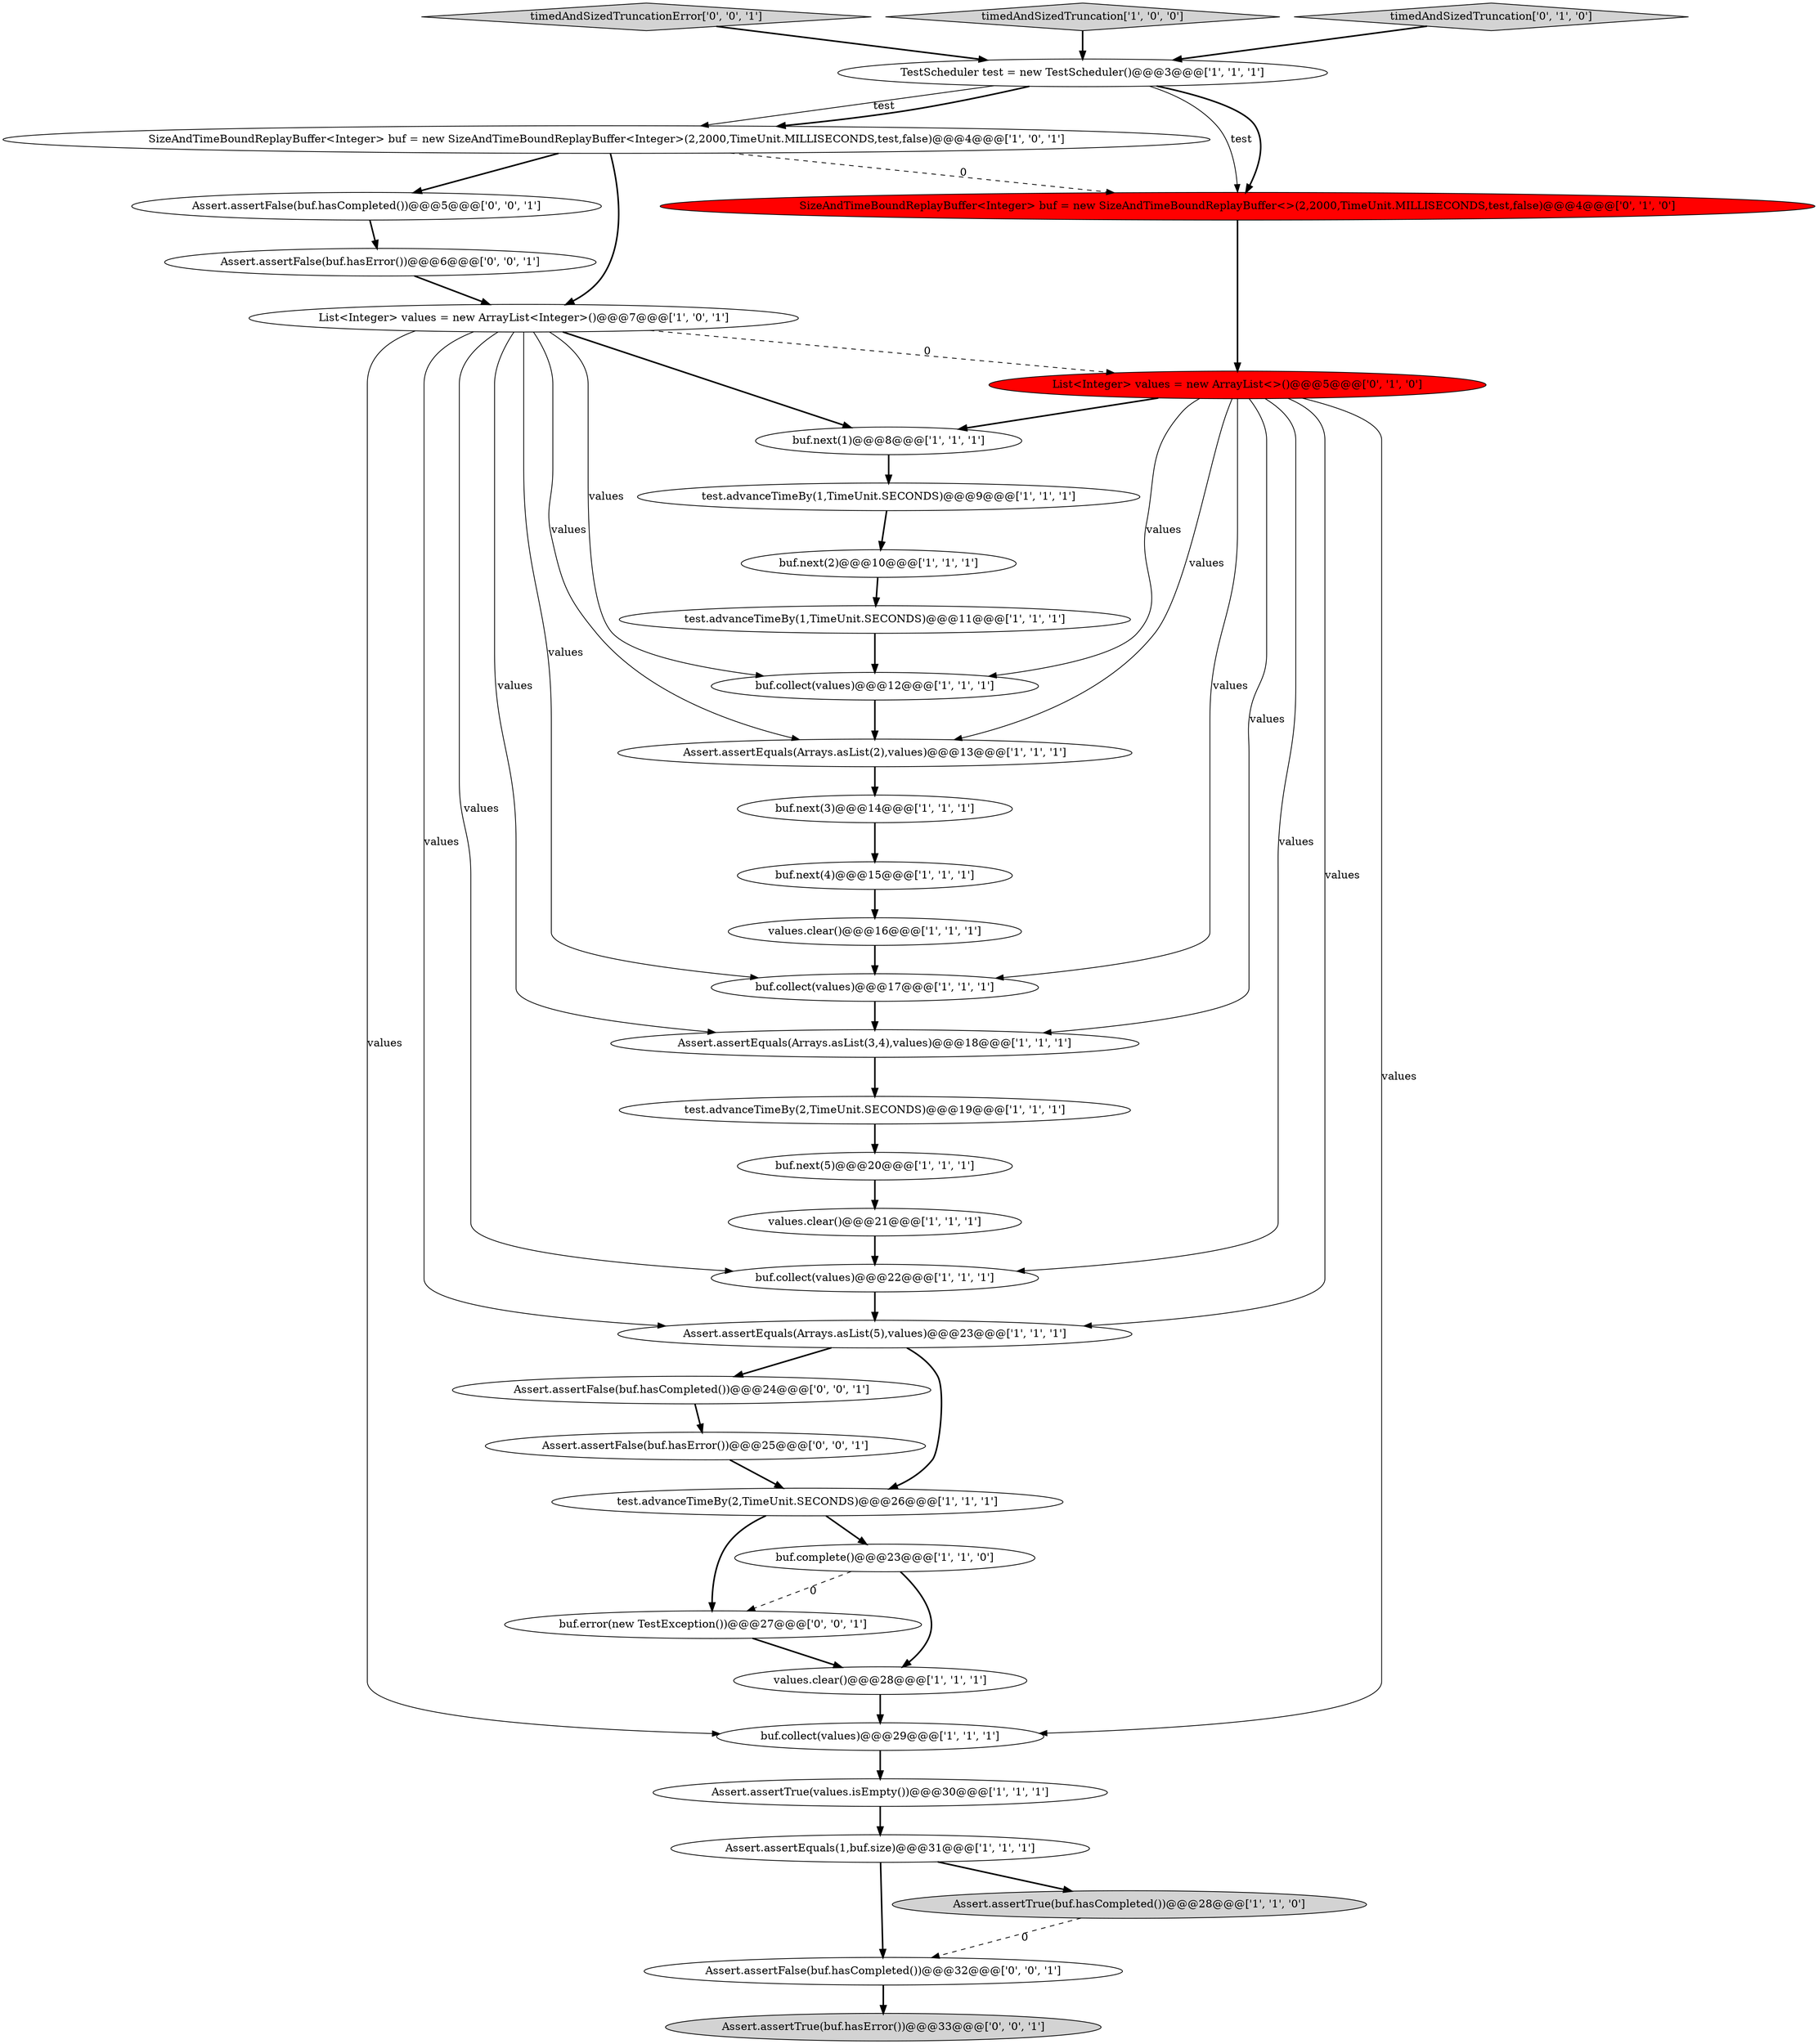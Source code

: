 digraph {
29 [style = filled, label = "SizeAndTimeBoundReplayBuffer<Integer> buf = new SizeAndTimeBoundReplayBuffer<>(2,2000,TimeUnit.MILLISECONDS,test,false)@@@4@@@['0', '1', '0']", fillcolor = red, shape = ellipse image = "AAA1AAABBB2BBB"];
26 [style = filled, label = "buf.next(1)@@@8@@@['1', '1', '1']", fillcolor = white, shape = ellipse image = "AAA0AAABBB1BBB"];
31 [style = filled, label = "Assert.assertFalse(buf.hasCompleted())@@@5@@@['0', '0', '1']", fillcolor = white, shape = ellipse image = "AAA0AAABBB3BBB"];
24 [style = filled, label = "Assert.assertEquals(Arrays.asList(3,4),values)@@@18@@@['1', '1', '1']", fillcolor = white, shape = ellipse image = "AAA0AAABBB1BBB"];
23 [style = filled, label = "List<Integer> values = new ArrayList<Integer>()@@@7@@@['1', '0', '1']", fillcolor = white, shape = ellipse image = "AAA0AAABBB1BBB"];
19 [style = filled, label = "buf.next(2)@@@10@@@['1', '1', '1']", fillcolor = white, shape = ellipse image = "AAA0AAABBB1BBB"];
7 [style = filled, label = "buf.collect(values)@@@17@@@['1', '1', '1']", fillcolor = white, shape = ellipse image = "AAA0AAABBB1BBB"];
15 [style = filled, label = "test.advanceTimeBy(2,TimeUnit.SECONDS)@@@19@@@['1', '1', '1']", fillcolor = white, shape = ellipse image = "AAA0AAABBB1BBB"];
22 [style = filled, label = "Assert.assertTrue(values.isEmpty())@@@30@@@['1', '1', '1']", fillcolor = white, shape = ellipse image = "AAA0AAABBB1BBB"];
17 [style = filled, label = "buf.next(3)@@@14@@@['1', '1', '1']", fillcolor = white, shape = ellipse image = "AAA0AAABBB1BBB"];
9 [style = filled, label = "Assert.assertEquals(1,buf.size)@@@31@@@['1', '1', '1']", fillcolor = white, shape = ellipse image = "AAA0AAABBB1BBB"];
32 [style = filled, label = "timedAndSizedTruncationError['0', '0', '1']", fillcolor = lightgray, shape = diamond image = "AAA0AAABBB3BBB"];
5 [style = filled, label = "buf.collect(values)@@@22@@@['1', '1', '1']", fillcolor = white, shape = ellipse image = "AAA0AAABBB1BBB"];
20 [style = filled, label = "timedAndSizedTruncation['1', '0', '0']", fillcolor = lightgray, shape = diamond image = "AAA0AAABBB1BBB"];
21 [style = filled, label = "values.clear()@@@28@@@['1', '1', '1']", fillcolor = white, shape = ellipse image = "AAA0AAABBB1BBB"];
2 [style = filled, label = "buf.collect(values)@@@29@@@['1', '1', '1']", fillcolor = white, shape = ellipse image = "AAA0AAABBB1BBB"];
30 [style = filled, label = "Assert.assertFalse(buf.hasError())@@@6@@@['0', '0', '1']", fillcolor = white, shape = ellipse image = "AAA0AAABBB3BBB"];
3 [style = filled, label = "buf.collect(values)@@@12@@@['1', '1', '1']", fillcolor = white, shape = ellipse image = "AAA0AAABBB1BBB"];
18 [style = filled, label = "test.advanceTimeBy(1,TimeUnit.SECONDS)@@@11@@@['1', '1', '1']", fillcolor = white, shape = ellipse image = "AAA0AAABBB1BBB"];
27 [style = filled, label = "timedAndSizedTruncation['0', '1', '0']", fillcolor = lightgray, shape = diamond image = "AAA0AAABBB2BBB"];
4 [style = filled, label = "buf.next(4)@@@15@@@['1', '1', '1']", fillcolor = white, shape = ellipse image = "AAA0AAABBB1BBB"];
0 [style = filled, label = "SizeAndTimeBoundReplayBuffer<Integer> buf = new SizeAndTimeBoundReplayBuffer<Integer>(2,2000,TimeUnit.MILLISECONDS,test,false)@@@4@@@['1', '0', '1']", fillcolor = white, shape = ellipse image = "AAA0AAABBB1BBB"];
33 [style = filled, label = "Assert.assertFalse(buf.hasCompleted())@@@24@@@['0', '0', '1']", fillcolor = white, shape = ellipse image = "AAA0AAABBB3BBB"];
6 [style = filled, label = "values.clear()@@@16@@@['1', '1', '1']", fillcolor = white, shape = ellipse image = "AAA0AAABBB1BBB"];
10 [style = filled, label = "Assert.assertEquals(Arrays.asList(2),values)@@@13@@@['1', '1', '1']", fillcolor = white, shape = ellipse image = "AAA0AAABBB1BBB"];
37 [style = filled, label = "Assert.assertTrue(buf.hasError())@@@33@@@['0', '0', '1']", fillcolor = lightgray, shape = ellipse image = "AAA0AAABBB3BBB"];
25 [style = filled, label = "test.advanceTimeBy(2,TimeUnit.SECONDS)@@@26@@@['1', '1', '1']", fillcolor = white, shape = ellipse image = "AAA0AAABBB1BBB"];
12 [style = filled, label = "test.advanceTimeBy(1,TimeUnit.SECONDS)@@@9@@@['1', '1', '1']", fillcolor = white, shape = ellipse image = "AAA0AAABBB1BBB"];
34 [style = filled, label = "Assert.assertFalse(buf.hasError())@@@25@@@['0', '0', '1']", fillcolor = white, shape = ellipse image = "AAA0AAABBB3BBB"];
14 [style = filled, label = "TestScheduler test = new TestScheduler()@@@3@@@['1', '1', '1']", fillcolor = white, shape = ellipse image = "AAA0AAABBB1BBB"];
8 [style = filled, label = "values.clear()@@@21@@@['1', '1', '1']", fillcolor = white, shape = ellipse image = "AAA0AAABBB1BBB"];
11 [style = filled, label = "Assert.assertEquals(Arrays.asList(5),values)@@@23@@@['1', '1', '1']", fillcolor = white, shape = ellipse image = "AAA0AAABBB1BBB"];
35 [style = filled, label = "Assert.assertFalse(buf.hasCompleted())@@@32@@@['0', '0', '1']", fillcolor = white, shape = ellipse image = "AAA0AAABBB3BBB"];
1 [style = filled, label = "Assert.assertTrue(buf.hasCompleted())@@@28@@@['1', '1', '0']", fillcolor = lightgray, shape = ellipse image = "AAA0AAABBB1BBB"];
28 [style = filled, label = "List<Integer> values = new ArrayList<>()@@@5@@@['0', '1', '0']", fillcolor = red, shape = ellipse image = "AAA1AAABBB2BBB"];
36 [style = filled, label = "buf.error(new TestException())@@@27@@@['0', '0', '1']", fillcolor = white, shape = ellipse image = "AAA0AAABBB3BBB"];
13 [style = filled, label = "buf.complete()@@@23@@@['1', '1', '0']", fillcolor = white, shape = ellipse image = "AAA0AAABBB1BBB"];
16 [style = filled, label = "buf.next(5)@@@20@@@['1', '1', '1']", fillcolor = white, shape = ellipse image = "AAA0AAABBB1BBB"];
18->3 [style = bold, label=""];
19->18 [style = bold, label=""];
34->25 [style = bold, label=""];
23->2 [style = solid, label="values"];
23->7 [style = solid, label="values"];
13->36 [style = dashed, label="0"];
1->35 [style = dashed, label="0"];
27->14 [style = bold, label=""];
16->8 [style = bold, label=""];
23->3 [style = solid, label="values"];
23->10 [style = solid, label="values"];
23->11 [style = solid, label="values"];
4->6 [style = bold, label=""];
11->25 [style = bold, label=""];
25->13 [style = bold, label=""];
25->36 [style = bold, label=""];
22->9 [style = bold, label=""];
30->23 [style = bold, label=""];
23->28 [style = dashed, label="0"];
23->26 [style = bold, label=""];
28->24 [style = solid, label="values"];
32->14 [style = bold, label=""];
28->26 [style = bold, label=""];
10->17 [style = bold, label=""];
20->14 [style = bold, label=""];
14->0 [style = solid, label="test"];
28->7 [style = solid, label="values"];
15->16 [style = bold, label=""];
9->35 [style = bold, label=""];
28->3 [style = solid, label="values"];
21->2 [style = bold, label=""];
29->28 [style = bold, label=""];
36->21 [style = bold, label=""];
28->11 [style = solid, label="values"];
3->10 [style = bold, label=""];
26->12 [style = bold, label=""];
7->24 [style = bold, label=""];
0->23 [style = bold, label=""];
28->10 [style = solid, label="values"];
14->0 [style = bold, label=""];
14->29 [style = solid, label="test"];
8->5 [style = bold, label=""];
35->37 [style = bold, label=""];
28->2 [style = solid, label="values"];
23->24 [style = solid, label="values"];
31->30 [style = bold, label=""];
0->29 [style = dashed, label="0"];
14->29 [style = bold, label=""];
28->5 [style = solid, label="values"];
11->33 [style = bold, label=""];
5->11 [style = bold, label=""];
12->19 [style = bold, label=""];
6->7 [style = bold, label=""];
13->21 [style = bold, label=""];
2->22 [style = bold, label=""];
9->1 [style = bold, label=""];
33->34 [style = bold, label=""];
17->4 [style = bold, label=""];
23->5 [style = solid, label="values"];
0->31 [style = bold, label=""];
24->15 [style = bold, label=""];
}
